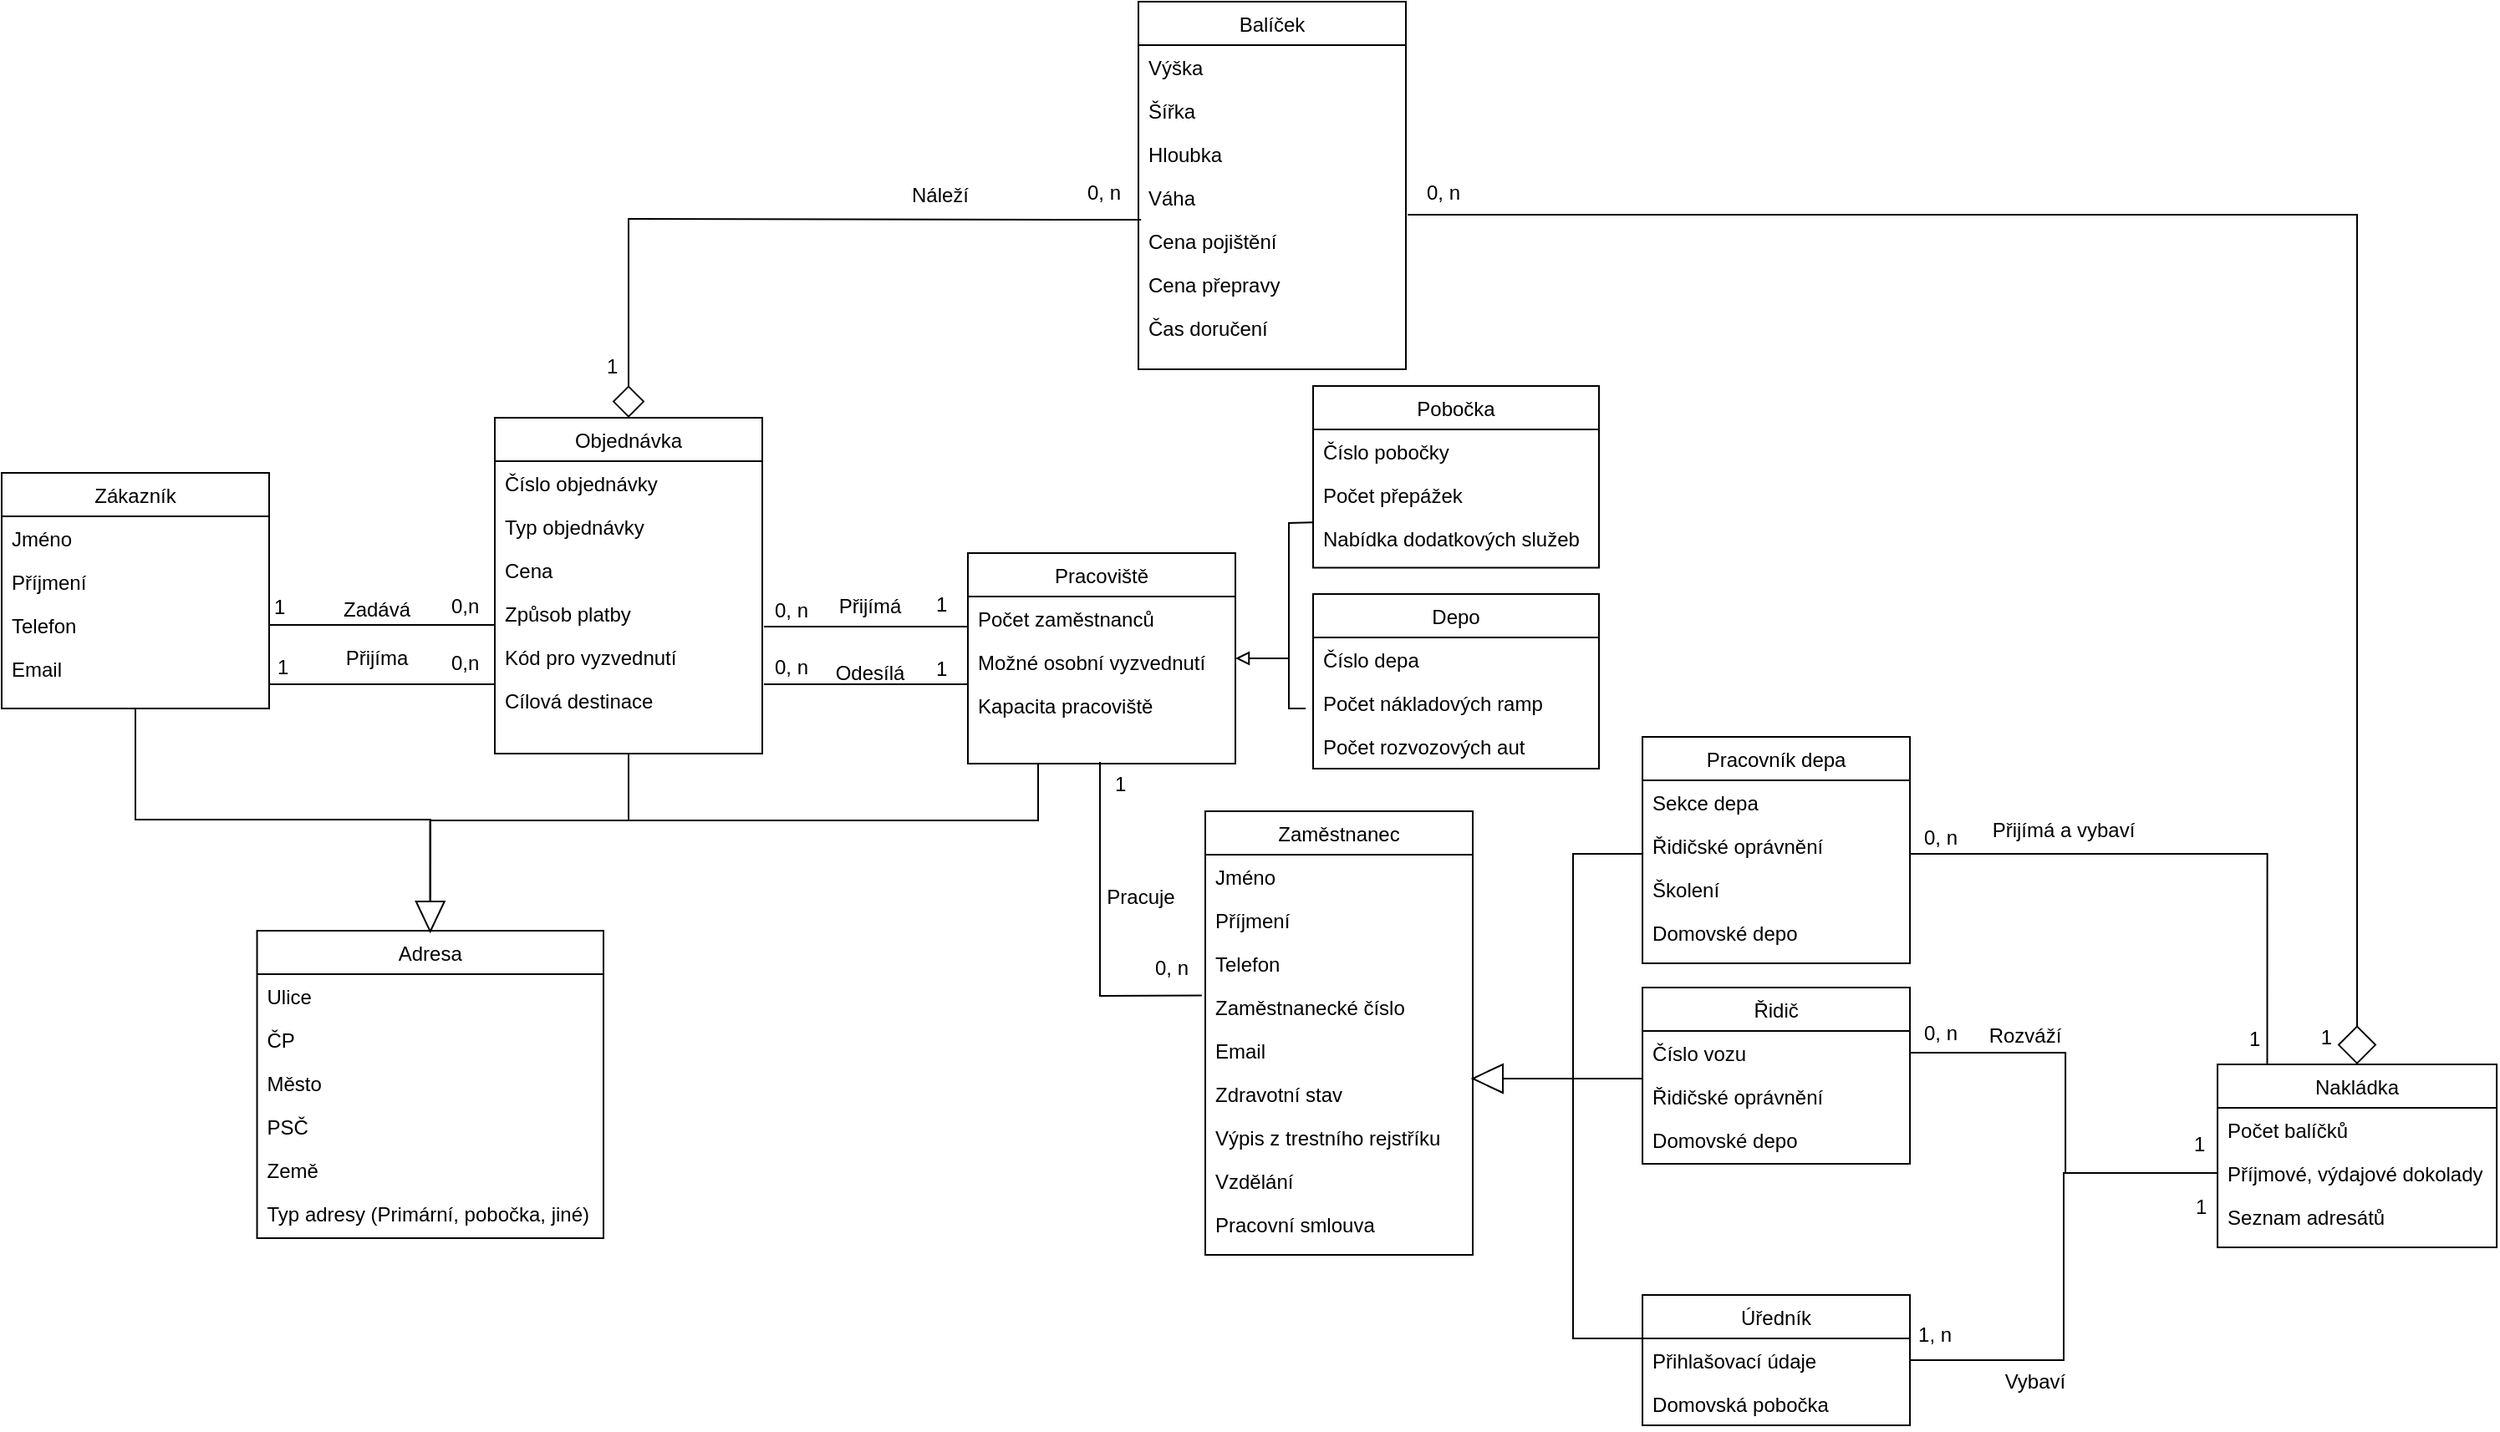 <mxfile version="20.6.0" type="github">
  <diagram id="L5aYX6kbzt17_Y6ruYPm" name="Stránka-1">
    <mxGraphModel dx="2554" dy="963" grid="1" gridSize="10" guides="1" tooltips="1" connect="1" arrows="1" fold="1" page="1" pageScale="1" pageWidth="827" pageHeight="1169" math="0" shadow="0">
      <root>
        <mxCell id="0" />
        <mxCell id="1" parent="0" />
        <mxCell id="BDrxVBF3FfCTh_j3WBqN-53" style="edgeStyle=orthogonalEdgeStyle;rounded=0;orthogonalLoop=1;jettySize=auto;html=1;startArrow=none;startFill=0;endArrow=none;endFill=0;sourcePerimeterSpacing=0;targetPerimeterSpacing=16;entryX=0.5;entryY=0;entryDx=0;entryDy=0;" edge="1" parent="1" source="regOmah-uOrhAEvhPZx0-2" target="regOmah-uOrhAEvhPZx0-7">
          <mxGeometry relative="1" as="geometry" />
        </mxCell>
        <mxCell id="regOmah-uOrhAEvhPZx0-2" value="Zákazník" style="swimlane;fontStyle=0;align=center;verticalAlign=top;childLayout=stackLayout;horizontal=1;startSize=26;horizontalStack=0;resizeParent=1;resizeLast=0;collapsible=1;marginBottom=0;rounded=0;shadow=0;strokeWidth=1;" parent="1" vertex="1">
          <mxGeometry x="-310" y="442" width="160" height="141" as="geometry">
            <mxRectangle x="230" y="140" width="160" height="26" as="alternateBounds" />
          </mxGeometry>
        </mxCell>
        <mxCell id="regOmah-uOrhAEvhPZx0-3" value="Jméno" style="text;align=left;verticalAlign=top;spacingLeft=4;spacingRight=4;overflow=hidden;rotatable=0;points=[[0,0.5],[1,0.5]];portConstraint=eastwest;" parent="regOmah-uOrhAEvhPZx0-2" vertex="1">
          <mxGeometry y="26" width="160" height="26" as="geometry" />
        </mxCell>
        <mxCell id="regOmah-uOrhAEvhPZx0-4" value="Příjmení" style="text;align=left;verticalAlign=top;spacingLeft=4;spacingRight=4;overflow=hidden;rotatable=0;points=[[0,0.5],[1,0.5]];portConstraint=eastwest;rounded=0;shadow=0;html=0;" parent="regOmah-uOrhAEvhPZx0-2" vertex="1">
          <mxGeometry y="52" width="160" height="26" as="geometry" />
        </mxCell>
        <mxCell id="regOmah-uOrhAEvhPZx0-5" value="Telefon" style="text;align=left;verticalAlign=top;spacingLeft=4;spacingRight=4;overflow=hidden;rotatable=0;points=[[0,0.5],[1,0.5]];portConstraint=eastwest;rounded=0;shadow=0;html=0;" parent="regOmah-uOrhAEvhPZx0-2" vertex="1">
          <mxGeometry y="78" width="160" height="26" as="geometry" />
        </mxCell>
        <mxCell id="regOmah-uOrhAEvhPZx0-6" value="Email" style="text;align=left;verticalAlign=top;spacingLeft=4;spacingRight=4;overflow=hidden;rotatable=0;points=[[0,0.5],[1,0.5]];portConstraint=eastwest;rounded=0;shadow=0;html=0;" parent="regOmah-uOrhAEvhPZx0-2" vertex="1">
          <mxGeometry y="104" width="160" height="26" as="geometry" />
        </mxCell>
        <mxCell id="regOmah-uOrhAEvhPZx0-7" value="Adresa" style="swimlane;fontStyle=0;align=center;verticalAlign=top;childLayout=stackLayout;horizontal=1;startSize=26;horizontalStack=0;resizeParent=1;resizeLast=0;collapsible=1;marginBottom=0;rounded=0;shadow=0;strokeWidth=1;" parent="1" vertex="1">
          <mxGeometry x="-157.23" y="716" width="207.23" height="184" as="geometry">
            <mxRectangle x="550" y="140" width="160" height="26" as="alternateBounds" />
          </mxGeometry>
        </mxCell>
        <mxCell id="regOmah-uOrhAEvhPZx0-8" value="Ulice" style="text;align=left;verticalAlign=top;spacingLeft=4;spacingRight=4;overflow=hidden;rotatable=0;points=[[0,0.5],[1,0.5]];portConstraint=eastwest;rounded=0;shadow=0;html=0;" parent="regOmah-uOrhAEvhPZx0-7" vertex="1">
          <mxGeometry y="26" width="207.23" height="26" as="geometry" />
        </mxCell>
        <mxCell id="regOmah-uOrhAEvhPZx0-9" value="ČP" style="text;align=left;verticalAlign=top;spacingLeft=4;spacingRight=4;overflow=hidden;rotatable=0;points=[[0,0.5],[1,0.5]];portConstraint=eastwest;rounded=0;shadow=0;html=0;" parent="regOmah-uOrhAEvhPZx0-7" vertex="1">
          <mxGeometry y="52" width="207.23" height="26" as="geometry" />
        </mxCell>
        <mxCell id="regOmah-uOrhAEvhPZx0-10" value="Město" style="text;align=left;verticalAlign=top;spacingLeft=4;spacingRight=4;overflow=hidden;rotatable=0;points=[[0,0.5],[1,0.5]];portConstraint=eastwest;rounded=0;shadow=0;html=0;" parent="regOmah-uOrhAEvhPZx0-7" vertex="1">
          <mxGeometry y="78" width="207.23" height="26" as="geometry" />
        </mxCell>
        <mxCell id="regOmah-uOrhAEvhPZx0-11" value="PSČ" style="text;align=left;verticalAlign=top;spacingLeft=4;spacingRight=4;overflow=hidden;rotatable=0;points=[[0,0.5],[1,0.5]];portConstraint=eastwest;rounded=0;shadow=0;html=0;" parent="regOmah-uOrhAEvhPZx0-7" vertex="1">
          <mxGeometry y="104" width="207.23" height="26" as="geometry" />
        </mxCell>
        <mxCell id="regOmah-uOrhAEvhPZx0-12" value="Země" style="text;align=left;verticalAlign=top;spacingLeft=4;spacingRight=4;overflow=hidden;rotatable=0;points=[[0,0.5],[1,0.5]];portConstraint=eastwest;rounded=0;shadow=0;html=0;" parent="regOmah-uOrhAEvhPZx0-7" vertex="1">
          <mxGeometry y="130" width="207.23" height="26" as="geometry" />
        </mxCell>
        <mxCell id="regOmah-uOrhAEvhPZx0-123" value="Typ adresy (Primární, pobočka, jiné)&#xa;" style="text;align=left;verticalAlign=top;spacingLeft=4;spacingRight=4;overflow=hidden;rotatable=0;points=[[0,0.5],[1,0.5]];portConstraint=eastwest;rounded=0;shadow=0;html=0;" parent="regOmah-uOrhAEvhPZx0-7" vertex="1">
          <mxGeometry y="156" width="207.23" height="26" as="geometry" />
        </mxCell>
        <mxCell id="regOmah-uOrhAEvhPZx0-153" style="edgeStyle=orthogonalEdgeStyle;rounded=0;jumpSize=6;orthogonalLoop=1;jettySize=auto;html=1;strokeWidth=1;startArrow=none;startFill=0;endArrow=diamond;endFill=0;startSize=17;endSize=21;exitX=1.007;exitY=-0.098;exitDx=0;exitDy=0;exitPerimeter=0;" parent="1" source="regOmah-uOrhAEvhPZx0-25" target="regOmah-uOrhAEvhPZx0-94" edge="1">
          <mxGeometry relative="1" as="geometry">
            <mxPoint x="990" y="330.0" as="targetPoint" />
            <mxPoint x="540" y="290" as="sourcePoint" />
          </mxGeometry>
        </mxCell>
        <mxCell id="regOmah-uOrhAEvhPZx0-16" value="Balíček" style="swimlane;fontStyle=0;align=center;verticalAlign=top;childLayout=stackLayout;horizontal=1;startSize=26;horizontalStack=0;resizeParent=1;resizeLast=0;collapsible=1;marginBottom=0;rounded=0;shadow=0;strokeWidth=1;" parent="1" vertex="1">
          <mxGeometry x="370" y="160" width="160" height="220" as="geometry">
            <mxRectangle x="550" y="140" width="160" height="26" as="alternateBounds" />
          </mxGeometry>
        </mxCell>
        <mxCell id="regOmah-uOrhAEvhPZx0-17" value="Výška" style="text;align=left;verticalAlign=top;spacingLeft=4;spacingRight=4;overflow=hidden;rotatable=0;points=[[0,0.5],[1,0.5]];portConstraint=eastwest;" parent="regOmah-uOrhAEvhPZx0-16" vertex="1">
          <mxGeometry y="26" width="160" height="26" as="geometry" />
        </mxCell>
        <mxCell id="regOmah-uOrhAEvhPZx0-18" value="Šířka" style="text;align=left;verticalAlign=top;spacingLeft=4;spacingRight=4;overflow=hidden;rotatable=0;points=[[0,0.5],[1,0.5]];portConstraint=eastwest;" parent="regOmah-uOrhAEvhPZx0-16" vertex="1">
          <mxGeometry y="52" width="160" height="26" as="geometry" />
        </mxCell>
        <mxCell id="regOmah-uOrhAEvhPZx0-19" value="Hloubka" style="text;align=left;verticalAlign=top;spacingLeft=4;spacingRight=4;overflow=hidden;rotatable=0;points=[[0,0.5],[1,0.5]];portConstraint=eastwest;" parent="regOmah-uOrhAEvhPZx0-16" vertex="1">
          <mxGeometry y="78" width="160" height="26" as="geometry" />
        </mxCell>
        <mxCell id="regOmah-uOrhAEvhPZx0-20" value="Váha" style="text;align=left;verticalAlign=top;spacingLeft=4;spacingRight=4;overflow=hidden;rotatable=0;points=[[0,0.5],[1,0.5]];portConstraint=eastwest;rounded=0;shadow=0;html=0;" parent="regOmah-uOrhAEvhPZx0-16" vertex="1">
          <mxGeometry y="104" width="160" height="26" as="geometry" />
        </mxCell>
        <mxCell id="regOmah-uOrhAEvhPZx0-25" value="Cena pojištění" style="text;align=left;verticalAlign=top;spacingLeft=4;spacingRight=4;overflow=hidden;rotatable=0;points=[[0,0.5],[1,0.5]];portConstraint=eastwest;" parent="regOmah-uOrhAEvhPZx0-16" vertex="1">
          <mxGeometry y="130" width="160" height="26" as="geometry" />
        </mxCell>
        <mxCell id="regOmah-uOrhAEvhPZx0-26" value="Cena přepravy" style="text;align=left;verticalAlign=top;spacingLeft=4;spacingRight=4;overflow=hidden;rotatable=0;points=[[0,0.5],[1,0.5]];portConstraint=eastwest;rounded=0;shadow=0;html=0;" parent="regOmah-uOrhAEvhPZx0-16" vertex="1">
          <mxGeometry y="156" width="160" height="26" as="geometry" />
        </mxCell>
        <mxCell id="regOmah-uOrhAEvhPZx0-27" value="Čas doručení" style="text;align=left;verticalAlign=top;spacingLeft=4;spacingRight=4;overflow=hidden;rotatable=0;points=[[0,0.5],[1,0.5]];portConstraint=eastwest;" parent="regOmah-uOrhAEvhPZx0-16" vertex="1">
          <mxGeometry y="182" width="160" height="26" as="geometry" />
        </mxCell>
        <mxCell id="BDrxVBF3FfCTh_j3WBqN-43" style="edgeStyle=orthogonalEdgeStyle;rounded=0;orthogonalLoop=1;jettySize=auto;html=1;endArrow=none;endFill=0;startArrow=block;startFill=0;targetPerimeterSpacing=16;sourcePerimeterSpacing=0;" edge="1" parent="1" source="regOmah-uOrhAEvhPZx0-29">
          <mxGeometry relative="1" as="geometry">
            <mxPoint x="460" y="553" as="targetPoint" />
          </mxGeometry>
        </mxCell>
        <mxCell id="BDrxVBF3FfCTh_j3WBqN-56" style="edgeStyle=orthogonalEdgeStyle;rounded=0;orthogonalLoop=1;jettySize=auto;html=1;entryX=0.5;entryY=0;entryDx=0;entryDy=0;startArrow=none;startFill=0;endArrow=none;endFill=0;sourcePerimeterSpacing=0;targetPerimeterSpacing=16;" edge="1" parent="1" source="regOmah-uOrhAEvhPZx0-29" target="regOmah-uOrhAEvhPZx0-7">
          <mxGeometry relative="1" as="geometry">
            <Array as="points">
              <mxPoint x="310" y="650" />
              <mxPoint x="-54" y="650" />
            </Array>
          </mxGeometry>
        </mxCell>
        <mxCell id="regOmah-uOrhAEvhPZx0-29" value="Pracoviště" style="swimlane;fontStyle=0;align=center;verticalAlign=top;childLayout=stackLayout;horizontal=1;startSize=26;horizontalStack=0;resizeParent=1;resizeLast=0;collapsible=1;marginBottom=0;rounded=0;shadow=0;strokeWidth=1;" parent="1" vertex="1">
          <mxGeometry x="268" y="490" width="160" height="126" as="geometry">
            <mxRectangle x="268" y="426" width="160" height="26" as="alternateBounds" />
          </mxGeometry>
        </mxCell>
        <mxCell id="regOmah-uOrhAEvhPZx0-33" value="Počet zaměstnanců" style="text;align=left;verticalAlign=top;spacingLeft=4;spacingRight=4;overflow=hidden;rotatable=0;points=[[0,0.5],[1,0.5]];portConstraint=eastwest;rounded=0;shadow=0;html=0;" parent="regOmah-uOrhAEvhPZx0-29" vertex="1">
          <mxGeometry y="26" width="160" height="26" as="geometry" />
        </mxCell>
        <mxCell id="BDrxVBF3FfCTh_j3WBqN-11" value="Možné osobní vyzvednutí" style="text;align=left;verticalAlign=top;spacingLeft=4;spacingRight=4;overflow=hidden;rotatable=0;points=[[0,0.5],[1,0.5]];portConstraint=eastwest;rounded=0;shadow=0;html=0;" vertex="1" parent="regOmah-uOrhAEvhPZx0-29">
          <mxGeometry y="52" width="160" height="26" as="geometry" />
        </mxCell>
        <mxCell id="BDrxVBF3FfCTh_j3WBqN-32" value="Kapacita pracoviště" style="text;align=left;verticalAlign=top;spacingLeft=4;spacingRight=4;overflow=hidden;rotatable=0;points=[[0,0.5],[1,0.5]];portConstraint=eastwest;rounded=0;shadow=0;html=0;" vertex="1" parent="regOmah-uOrhAEvhPZx0-29">
          <mxGeometry y="78" width="160" height="26" as="geometry" />
        </mxCell>
        <mxCell id="regOmah-uOrhAEvhPZx0-35" value="Zaměstnanec" style="swimlane;fontStyle=0;align=center;verticalAlign=top;childLayout=stackLayout;horizontal=1;startSize=26;horizontalStack=0;resizeParent=1;resizeLast=0;collapsible=1;marginBottom=0;rounded=0;shadow=0;strokeWidth=1;" parent="1" vertex="1">
          <mxGeometry x="410" y="644.5" width="160" height="265.5" as="geometry">
            <mxRectangle x="550" y="140" width="160" height="26" as="alternateBounds" />
          </mxGeometry>
        </mxCell>
        <mxCell id="regOmah-uOrhAEvhPZx0-36" value="Jméno" style="text;align=left;verticalAlign=top;spacingLeft=4;spacingRight=4;overflow=hidden;rotatable=0;points=[[0,0.5],[1,0.5]];portConstraint=eastwest;" parent="regOmah-uOrhAEvhPZx0-35" vertex="1">
          <mxGeometry y="26" width="160" height="26" as="geometry" />
        </mxCell>
        <mxCell id="regOmah-uOrhAEvhPZx0-37" value="Příjmení" style="text;align=left;verticalAlign=top;spacingLeft=4;spacingRight=4;overflow=hidden;rotatable=0;points=[[0,0.5],[1,0.5]];portConstraint=eastwest;" parent="regOmah-uOrhAEvhPZx0-35" vertex="1">
          <mxGeometry y="52" width="160" height="26" as="geometry" />
        </mxCell>
        <mxCell id="regOmah-uOrhAEvhPZx0-38" value="Telefon" style="text;align=left;verticalAlign=top;spacingLeft=4;spacingRight=4;overflow=hidden;rotatable=0;points=[[0,0.5],[1,0.5]];portConstraint=eastwest;rounded=0;shadow=0;html=0;" parent="regOmah-uOrhAEvhPZx0-35" vertex="1">
          <mxGeometry y="78" width="160" height="26" as="geometry" />
        </mxCell>
        <mxCell id="regOmah-uOrhAEvhPZx0-39" value="Zaměstnanecké číslo" style="text;align=left;verticalAlign=top;spacingLeft=4;spacingRight=4;overflow=hidden;rotatable=0;points=[[0,0.5],[1,0.5]];portConstraint=eastwest;rounded=0;shadow=0;html=0;" parent="regOmah-uOrhAEvhPZx0-35" vertex="1">
          <mxGeometry y="104" width="160" height="26" as="geometry" />
        </mxCell>
        <mxCell id="regOmah-uOrhAEvhPZx0-40" value="Email" style="text;align=left;verticalAlign=top;spacingLeft=4;spacingRight=4;overflow=hidden;rotatable=0;points=[[0,0.5],[1,0.5]];portConstraint=eastwest;rounded=0;shadow=0;html=0;" parent="regOmah-uOrhAEvhPZx0-35" vertex="1">
          <mxGeometry y="130" width="160" height="26" as="geometry" />
        </mxCell>
        <mxCell id="regOmah-uOrhAEvhPZx0-41" value="Zdravotní stav" style="text;align=left;verticalAlign=top;spacingLeft=4;spacingRight=4;overflow=hidden;rotatable=0;points=[[0,0.5],[1,0.5]];portConstraint=eastwest;rounded=0;shadow=0;html=0;" parent="regOmah-uOrhAEvhPZx0-35" vertex="1">
          <mxGeometry y="156" width="160" height="26" as="geometry" />
        </mxCell>
        <mxCell id="regOmah-uOrhAEvhPZx0-42" value="Výpis z trestního rejstříku" style="text;align=left;verticalAlign=top;spacingLeft=4;spacingRight=4;overflow=hidden;rotatable=0;points=[[0,0.5],[1,0.5]];portConstraint=eastwest;rounded=0;shadow=0;html=0;" parent="regOmah-uOrhAEvhPZx0-35" vertex="1">
          <mxGeometry y="182" width="160" height="26" as="geometry" />
        </mxCell>
        <mxCell id="regOmah-uOrhAEvhPZx0-43" value="Vzdělání" style="text;align=left;verticalAlign=top;spacingLeft=4;spacingRight=4;overflow=hidden;rotatable=0;points=[[0,0.5],[1,0.5]];portConstraint=eastwest;rounded=0;shadow=0;html=0;" parent="regOmah-uOrhAEvhPZx0-35" vertex="1">
          <mxGeometry y="208" width="160" height="26" as="geometry" />
        </mxCell>
        <mxCell id="regOmah-uOrhAEvhPZx0-44" value="Pracovní smlouva" style="text;align=left;verticalAlign=top;spacingLeft=4;spacingRight=4;overflow=hidden;rotatable=0;points=[[0,0.5],[1,0.5]];portConstraint=eastwest;rounded=0;shadow=0;html=0;" parent="regOmah-uOrhAEvhPZx0-35" vertex="1">
          <mxGeometry y="234" width="160" height="26" as="geometry" />
        </mxCell>
        <mxCell id="regOmah-uOrhAEvhPZx0-51" value="0, n" style="resizable=0;align=right;verticalAlign=bottom;labelBackgroundColor=none;fontSize=12;" parent="1" connectable="0" vertex="1">
          <mxGeometry x="357" y="260" as="geometry">
            <mxPoint x="4" y="23" as="offset" />
          </mxGeometry>
        </mxCell>
        <mxCell id="regOmah-uOrhAEvhPZx0-52" style="edgeStyle=orthogonalEdgeStyle;rounded=0;orthogonalLoop=1;jettySize=auto;html=1;endArrow=none;endFill=0;" parent="1" source="regOmah-uOrhAEvhPZx0-5" edge="1">
          <mxGeometry relative="1" as="geometry">
            <mxPoint x="-15" y="533" as="targetPoint" />
          </mxGeometry>
        </mxCell>
        <mxCell id="regOmah-uOrhAEvhPZx0-53" value="" style="endArrow=none;html=1;rounded=0;entryX=0.006;entryY=-0.085;entryDx=0;entryDy=0;entryPerimeter=0;endFill=0;" parent="1" edge="1">
          <mxGeometry width="50" height="50" relative="1" as="geometry">
            <mxPoint x="347" y="615" as="sourcePoint" />
            <mxPoint x="407.96" y="754.79" as="targetPoint" />
            <Array as="points">
              <mxPoint x="347" y="755" />
            </Array>
          </mxGeometry>
        </mxCell>
        <mxCell id="regOmah-uOrhAEvhPZx0-54" value="Řidič" style="swimlane;fontStyle=0;align=center;verticalAlign=top;childLayout=stackLayout;horizontal=1;startSize=26;horizontalStack=0;resizeParent=1;resizeLast=0;collapsible=1;marginBottom=0;rounded=0;shadow=0;strokeWidth=1;" parent="1" vertex="1">
          <mxGeometry x="671.53" y="750" width="160" height="105.5" as="geometry">
            <mxRectangle x="340" y="380" width="170" height="26" as="alternateBounds" />
          </mxGeometry>
        </mxCell>
        <mxCell id="regOmah-uOrhAEvhPZx0-55" value="Číslo vozu" style="text;align=left;verticalAlign=top;spacingLeft=4;spacingRight=4;overflow=hidden;rotatable=0;points=[[0,0.5],[1,0.5]];portConstraint=eastwest;" parent="regOmah-uOrhAEvhPZx0-54" vertex="1">
          <mxGeometry y="26" width="160" height="26" as="geometry" />
        </mxCell>
        <mxCell id="regOmah-uOrhAEvhPZx0-56" value="Řidičské oprávnění" style="text;align=left;verticalAlign=top;spacingLeft=4;spacingRight=4;overflow=hidden;rotatable=0;points=[[0,0.5],[1,0.5]];portConstraint=eastwest;" parent="regOmah-uOrhAEvhPZx0-54" vertex="1">
          <mxGeometry y="52" width="160" height="26" as="geometry" />
        </mxCell>
        <mxCell id="regOmah-uOrhAEvhPZx0-155" value="Domovské depo" style="text;align=left;verticalAlign=top;spacingLeft=4;spacingRight=4;overflow=hidden;rotatable=0;points=[[0,0.5],[1,0.5]];portConstraint=eastwest;" parent="regOmah-uOrhAEvhPZx0-54" vertex="1">
          <mxGeometry y="78" width="160" height="26" as="geometry" />
        </mxCell>
        <mxCell id="regOmah-uOrhAEvhPZx0-57" value="Úředník" style="swimlane;fontStyle=0;align=center;verticalAlign=top;childLayout=stackLayout;horizontal=1;startSize=26;horizontalStack=0;resizeParent=1;resizeLast=0;collapsible=1;marginBottom=0;rounded=0;shadow=0;strokeWidth=1;" parent="1" vertex="1">
          <mxGeometry x="671.53" y="934" width="160" height="78" as="geometry">
            <mxRectangle x="340" y="380" width="170" height="26" as="alternateBounds" />
          </mxGeometry>
        </mxCell>
        <mxCell id="regOmah-uOrhAEvhPZx0-58" value="Přihlašovací údaje" style="text;align=left;verticalAlign=top;spacingLeft=4;spacingRight=4;overflow=hidden;rotatable=0;points=[[0,0.5],[1,0.5]];portConstraint=eastwest;" parent="regOmah-uOrhAEvhPZx0-57" vertex="1">
          <mxGeometry y="26" width="160" height="26" as="geometry" />
        </mxCell>
        <mxCell id="BDrxVBF3FfCTh_j3WBqN-48" value="Domovská pobočka" style="text;align=left;verticalAlign=top;spacingLeft=4;spacingRight=4;overflow=hidden;rotatable=0;points=[[0,0.5],[1,0.5]];portConstraint=eastwest;" vertex="1" parent="regOmah-uOrhAEvhPZx0-57">
          <mxGeometry y="52" width="160" height="26" as="geometry" />
        </mxCell>
        <mxCell id="regOmah-uOrhAEvhPZx0-61" value="" style="endArrow=none;html=1;rounded=0;strokeWidth=1;exitX=0;exitY=0;exitDx=0;exitDy=0;exitPerimeter=0;" parent="1" edge="1">
          <mxGeometry width="50" height="50" relative="1" as="geometry">
            <mxPoint x="671.53" y="960" as="sourcePoint" />
            <mxPoint x="630" y="800" as="targetPoint" />
            <Array as="points">
              <mxPoint x="630" y="960" />
              <mxPoint x="630" y="920" />
            </Array>
          </mxGeometry>
        </mxCell>
        <mxCell id="regOmah-uOrhAEvhPZx0-62" value="1" style="resizable=0;align=left;verticalAlign=bottom;labelBackgroundColor=none;fontSize=12;" parent="1" connectable="0" vertex="1">
          <mxGeometry x="357" y="622.0" as="geometry">
            <mxPoint x="-3" y="15" as="offset" />
          </mxGeometry>
        </mxCell>
        <mxCell id="regOmah-uOrhAEvhPZx0-63" value="0, n" style="resizable=0;align=left;verticalAlign=bottom;labelBackgroundColor=none;fontSize=12;" parent="1" connectable="0" vertex="1">
          <mxGeometry x="390" y="759.0" as="geometry">
            <mxPoint x="-12" y="-12" as="offset" />
          </mxGeometry>
        </mxCell>
        <mxCell id="regOmah-uOrhAEvhPZx0-64" value="1" style="resizable=0;align=left;verticalAlign=bottom;labelBackgroundColor=none;fontSize=12;" parent="1" connectable="0" vertex="1">
          <mxGeometry x="-143" y="522.0" as="geometry">
            <mxPoint x="-6" y="9" as="offset" />
          </mxGeometry>
        </mxCell>
        <mxCell id="regOmah-uOrhAEvhPZx0-65" value="Zadává" style="text;html=1;resizable=0;points=[];;align=center;verticalAlign=middle;labelBackgroundColor=none;rounded=0;shadow=0;strokeWidth=1;fontSize=12;" parent="1" vertex="1" connectable="0">
          <mxGeometry x="-95" y="524" as="geometry">
            <mxPoint x="9" as="offset" />
          </mxGeometry>
        </mxCell>
        <mxCell id="regOmah-uOrhAEvhPZx0-66" value="Vybaví" style="text;html=1;resizable=0;points=[];;align=center;verticalAlign=middle;labelBackgroundColor=none;rounded=0;shadow=0;strokeWidth=1;fontSize=12;rotation=0;" parent="1" vertex="1" connectable="0">
          <mxGeometry x="882.53" y="999.5" as="geometry">
            <mxPoint x="23" y="-14" as="offset" />
          </mxGeometry>
        </mxCell>
        <mxCell id="regOmah-uOrhAEvhPZx0-67" value="Pracuje" style="text;html=1;resizable=0;points=[];;align=center;verticalAlign=middle;labelBackgroundColor=none;rounded=0;shadow=0;strokeWidth=1;fontSize=12;" parent="1" vertex="1" connectable="0">
          <mxGeometry x="348" y="710" as="geometry">
            <mxPoint x="23" y="-14" as="offset" />
          </mxGeometry>
        </mxCell>
        <mxCell id="regOmah-uOrhAEvhPZx0-68" value="Rozváží" style="text;html=1;resizable=0;points=[];;align=center;verticalAlign=middle;labelBackgroundColor=none;rounded=0;shadow=0;strokeWidth=1;fontSize=12;" parent="1" vertex="1" connectable="0">
          <mxGeometry x="876.53" y="793" as="geometry">
            <mxPoint x="23" y="-14" as="offset" />
          </mxGeometry>
        </mxCell>
        <mxCell id="regOmah-uOrhAEvhPZx0-69" style="edgeStyle=orthogonalEdgeStyle;rounded=0;orthogonalLoop=1;jettySize=auto;html=1;entryX=0;entryY=0.5;entryDx=0;entryDy=0;endArrow=none;endFill=0;" parent="1" source="regOmah-uOrhAEvhPZx0-55" edge="1">
          <mxGeometry relative="1" as="geometry">
            <mxPoint x="1015.53" y="861" as="targetPoint" />
            <Array as="points">
              <mxPoint x="924.53" y="789.5" />
              <mxPoint x="924.53" y="861.5" />
            </Array>
          </mxGeometry>
        </mxCell>
        <mxCell id="regOmah-uOrhAEvhPZx0-70" style="edgeStyle=orthogonalEdgeStyle;rounded=0;orthogonalLoop=1;jettySize=auto;html=1;entryX=0;entryY=0.5;entryDx=0;entryDy=0;endArrow=none;endFill=0;" parent="1" source="regOmah-uOrhAEvhPZx0-58" target="regOmah-uOrhAEvhPZx0-97" edge="1">
          <mxGeometry relative="1" as="geometry">
            <mxPoint x="914.53" y="1021.5" as="targetPoint" />
          </mxGeometry>
        </mxCell>
        <mxCell id="regOmah-uOrhAEvhPZx0-73" value="1, n" style="resizable=0;align=left;verticalAlign=bottom;labelBackgroundColor=none;fontSize=12;" parent="1" connectable="0" vertex="1">
          <mxGeometry x="840.53" y="970.5" as="geometry">
            <mxPoint x="-6" y="-4" as="offset" />
          </mxGeometry>
        </mxCell>
        <mxCell id="regOmah-uOrhAEvhPZx0-75" value="0, n" style="resizable=0;align=right;verticalAlign=bottom;labelBackgroundColor=none;fontSize=12;" parent="1" connectable="0" vertex="1">
          <mxGeometry x="170" y="510" as="geometry">
            <mxPoint x="4" y="23" as="offset" />
          </mxGeometry>
        </mxCell>
        <mxCell id="regOmah-uOrhAEvhPZx0-77" value="0, n" style="resizable=0;align=left;verticalAlign=bottom;labelBackgroundColor=none;fontSize=12;" parent="1" connectable="0" vertex="1">
          <mxGeometry x="810" y="670.0" as="geometry">
            <mxPoint x="28" y="116" as="offset" />
          </mxGeometry>
        </mxCell>
        <mxCell id="regOmah-uOrhAEvhPZx0-94" value="Nakládka" style="swimlane;fontStyle=0;align=center;verticalAlign=top;childLayout=stackLayout;horizontal=1;startSize=26;horizontalStack=0;resizeParent=1;resizeLast=0;collapsible=1;marginBottom=0;rounded=0;shadow=0;strokeWidth=1;" parent="1" vertex="1">
          <mxGeometry x="1015.53" y="796" width="167" height="109.5" as="geometry">
            <mxRectangle x="550" y="140" width="160" height="26" as="alternateBounds" />
          </mxGeometry>
        </mxCell>
        <mxCell id="regOmah-uOrhAEvhPZx0-95" value="Počet balíčků" style="text;align=left;verticalAlign=top;spacingLeft=4;spacingRight=4;overflow=hidden;rotatable=0;points=[[0,0.5],[1,0.5]];portConstraint=eastwest;" parent="regOmah-uOrhAEvhPZx0-94" vertex="1">
          <mxGeometry y="26" width="167" height="26" as="geometry" />
        </mxCell>
        <mxCell id="regOmah-uOrhAEvhPZx0-97" value="Příjmové, výdajové dokolady" style="text;align=left;verticalAlign=top;spacingLeft=4;spacingRight=4;overflow=hidden;rotatable=0;points=[[0,0.5],[1,0.5]];portConstraint=eastwest;" parent="regOmah-uOrhAEvhPZx0-94" vertex="1">
          <mxGeometry y="52" width="167" height="26" as="geometry" />
        </mxCell>
        <mxCell id="regOmah-uOrhAEvhPZx0-98" value="Seznam adresátů" style="text;align=left;verticalAlign=top;spacingLeft=4;spacingRight=4;overflow=hidden;rotatable=0;points=[[0,0.5],[1,0.5]];portConstraint=eastwest;" parent="regOmah-uOrhAEvhPZx0-94" vertex="1">
          <mxGeometry y="78" width="167" height="26" as="geometry" />
        </mxCell>
        <mxCell id="regOmah-uOrhAEvhPZx0-99" value="1" style="resizable=0;align=left;verticalAlign=bottom;labelBackgroundColor=none;fontSize=12;" parent="1" connectable="0" vertex="1">
          <mxGeometry x="1002.53" y="837.5" as="geometry">
            <mxPoint x="-3" y="15" as="offset" />
          </mxGeometry>
        </mxCell>
        <mxCell id="regOmah-uOrhAEvhPZx0-100" value="1" style="resizable=0;align=left;verticalAlign=bottom;labelBackgroundColor=none;fontSize=12;" parent="1" connectable="0" vertex="1">
          <mxGeometry x="1003.53" y="875.0" as="geometry">
            <mxPoint x="-3" y="15" as="offset" />
          </mxGeometry>
        </mxCell>
        <mxCell id="regOmah-uOrhAEvhPZx0-104" value="Přijímá" style="text;html=1;resizable=0;points=[];;align=center;verticalAlign=middle;labelBackgroundColor=none;rounded=0;shadow=0;strokeWidth=1;fontSize=12;" parent="1" vertex="1" connectable="0">
          <mxGeometry x="200" y="522" as="geometry">
            <mxPoint x="9" as="offset" />
          </mxGeometry>
        </mxCell>
        <mxCell id="BDrxVBF3FfCTh_j3WBqN-55" style="edgeStyle=orthogonalEdgeStyle;rounded=0;orthogonalLoop=1;jettySize=auto;html=1;entryX=0.5;entryY=0;entryDx=0;entryDy=0;startArrow=none;startFill=0;endArrow=none;endFill=0;sourcePerimeterSpacing=0;targetPerimeterSpacing=16;" edge="1" parent="1" source="regOmah-uOrhAEvhPZx0-105" target="regOmah-uOrhAEvhPZx0-7">
          <mxGeometry relative="1" as="geometry">
            <Array as="points">
              <mxPoint x="65" y="650" />
              <mxPoint x="-54" y="650" />
            </Array>
          </mxGeometry>
        </mxCell>
        <mxCell id="regOmah-uOrhAEvhPZx0-105" value="Objednávka" style="swimlane;fontStyle=0;align=center;verticalAlign=top;childLayout=stackLayout;horizontal=1;startSize=26;horizontalStack=0;resizeParent=1;resizeLast=0;collapsible=1;marginBottom=0;rounded=0;shadow=0;strokeWidth=1;" parent="1" vertex="1">
          <mxGeometry x="-15" y="409" width="160" height="201" as="geometry">
            <mxRectangle x="550" y="140" width="160" height="26" as="alternateBounds" />
          </mxGeometry>
        </mxCell>
        <mxCell id="regOmah-uOrhAEvhPZx0-106" value="Číslo objednávky" style="text;align=left;verticalAlign=top;spacingLeft=4;spacingRight=4;overflow=hidden;rotatable=0;points=[[0,0.5],[1,0.5]];portConstraint=eastwest;" parent="regOmah-uOrhAEvhPZx0-105" vertex="1">
          <mxGeometry y="26" width="160" height="26" as="geometry" />
        </mxCell>
        <mxCell id="regOmah-uOrhAEvhPZx0-107" value="Typ objednávky" style="text;align=left;verticalAlign=top;spacingLeft=4;spacingRight=4;overflow=hidden;rotatable=0;points=[[0,0.5],[1,0.5]];portConstraint=eastwest;rounded=0;shadow=0;html=0;" parent="regOmah-uOrhAEvhPZx0-105" vertex="1">
          <mxGeometry y="52" width="160" height="26" as="geometry" />
        </mxCell>
        <mxCell id="regOmah-uOrhAEvhPZx0-108" value="Cena" style="text;align=left;verticalAlign=top;spacingLeft=4;spacingRight=4;overflow=hidden;rotatable=0;points=[[0,0.5],[1,0.5]];portConstraint=eastwest;rounded=0;shadow=0;html=0;" parent="regOmah-uOrhAEvhPZx0-105" vertex="1">
          <mxGeometry y="78" width="160" height="26" as="geometry" />
        </mxCell>
        <mxCell id="regOmah-uOrhAEvhPZx0-109" value="Způsob platby" style="text;align=left;verticalAlign=top;spacingLeft=4;spacingRight=4;overflow=hidden;rotatable=0;points=[[0,0.5],[1,0.5]];portConstraint=eastwest;" parent="regOmah-uOrhAEvhPZx0-105" vertex="1">
          <mxGeometry y="104" width="160" height="26" as="geometry" />
        </mxCell>
        <mxCell id="regOmah-uOrhAEvhPZx0-28" value="Kód pro vyzvednutí" style="text;align=left;verticalAlign=top;spacingLeft=4;spacingRight=4;overflow=hidden;rotatable=0;points=[[0,0.5],[1,0.5]];portConstraint=eastwest;" parent="regOmah-uOrhAEvhPZx0-105" vertex="1">
          <mxGeometry y="130" width="160" height="26" as="geometry" />
        </mxCell>
        <mxCell id="BDrxVBF3FfCTh_j3WBqN-51" value="Cílová destinace" style="text;align=left;verticalAlign=top;spacingLeft=4;spacingRight=4;overflow=hidden;rotatable=0;points=[[0,0.5],[1,0.5]];portConstraint=eastwest;" vertex="1" parent="regOmah-uOrhAEvhPZx0-105">
          <mxGeometry y="156" width="160" height="26" as="geometry" />
        </mxCell>
        <mxCell id="regOmah-uOrhAEvhPZx0-110" style="edgeStyle=orthogonalEdgeStyle;rounded=0;orthogonalLoop=1;jettySize=auto;html=1;endArrow=none;endFill=0;" parent="1" edge="1">
          <mxGeometry relative="1" as="geometry">
            <mxPoint x="268" y="534" as="targetPoint" />
            <mxPoint x="146" y="534" as="sourcePoint" />
          </mxGeometry>
        </mxCell>
        <mxCell id="regOmah-uOrhAEvhPZx0-111" value="1" style="resizable=0;align=left;verticalAlign=bottom;labelBackgroundColor=none;fontSize=12;" parent="1" connectable="0" vertex="1">
          <mxGeometry x="250" y="514.5" as="geometry">
            <mxPoint x="-3" y="15" as="offset" />
          </mxGeometry>
        </mxCell>
        <mxCell id="regOmah-uOrhAEvhPZx0-112" value="0,n" style="resizable=0;align=left;verticalAlign=bottom;labelBackgroundColor=none;fontSize=12;" parent="1" connectable="0" vertex="1">
          <mxGeometry x="-40" y="515.5" as="geometry">
            <mxPoint x="-3" y="15" as="offset" />
          </mxGeometry>
        </mxCell>
        <mxCell id="regOmah-uOrhAEvhPZx0-114" value="" style="endArrow=none;html=1;rounded=0;exitX=0.5;exitY=0;exitDx=0;exitDy=0;endFill=0;endSize=6;startArrow=diamond;startFill=0;startSize=17;entryX=0.01;entryY=0.021;entryDx=0;entryDy=0;entryPerimeter=0;" parent="1" source="regOmah-uOrhAEvhPZx0-105" target="regOmah-uOrhAEvhPZx0-25" edge="1">
          <mxGeometry width="50" height="50" relative="1" as="geometry">
            <mxPoint x="503" y="490" as="sourcePoint" />
            <mxPoint x="570" y="350" as="targetPoint" />
            <Array as="points">
              <mxPoint x="65" y="290" />
            </Array>
          </mxGeometry>
        </mxCell>
        <mxCell id="regOmah-uOrhAEvhPZx0-115" value="Náleží" style="text;html=1;resizable=0;points=[];;align=center;verticalAlign=middle;labelBackgroundColor=none;rounded=0;shadow=0;strokeWidth=1;fontSize=12;" parent="1" vertex="1" connectable="0">
          <mxGeometry x="280.005" y="250.004" as="geometry">
            <mxPoint x="-29" y="26" as="offset" />
          </mxGeometry>
        </mxCell>
        <mxCell id="regOmah-uOrhAEvhPZx0-116" value="0, n" style="resizable=0;align=right;verticalAlign=bottom;labelBackgroundColor=none;fontSize=12;" parent="1" connectable="0" vertex="1">
          <mxGeometry x="560" y="260" as="geometry">
            <mxPoint x="4" y="23" as="offset" />
          </mxGeometry>
        </mxCell>
        <mxCell id="regOmah-uOrhAEvhPZx0-117" value="1" style="resizable=0;align=left;verticalAlign=bottom;labelBackgroundColor=none;fontSize=12;" parent="1" connectable="0" vertex="1">
          <mxGeometry x="65" y="360.0" as="geometry">
            <mxPoint x="-15" y="27" as="offset" />
          </mxGeometry>
        </mxCell>
        <mxCell id="regOmah-uOrhAEvhPZx0-128" style="edgeStyle=orthogonalEdgeStyle;rounded=0;orthogonalLoop=1;jettySize=auto;html=1;endArrow=none;endFill=0;" parent="1" edge="1">
          <mxGeometry relative="1" as="geometry">
            <mxPoint x="268" y="568.5" as="targetPoint" />
            <mxPoint x="146" y="568.5" as="sourcePoint" />
          </mxGeometry>
        </mxCell>
        <mxCell id="regOmah-uOrhAEvhPZx0-130" value="Odesílá" style="text;html=1;resizable=0;points=[];;align=center;verticalAlign=middle;labelBackgroundColor=none;rounded=0;shadow=0;strokeWidth=1;fontSize=12;" parent="1" vertex="1" connectable="0">
          <mxGeometry x="200" y="562" as="geometry">
            <mxPoint x="9" as="offset" />
          </mxGeometry>
        </mxCell>
        <mxCell id="regOmah-uOrhAEvhPZx0-131" value="1" style="resizable=0;align=left;verticalAlign=bottom;labelBackgroundColor=none;fontSize=12;" parent="1" connectable="0" vertex="1">
          <mxGeometry x="250" y="553.0" as="geometry">
            <mxPoint x="-3" y="15" as="offset" />
          </mxGeometry>
        </mxCell>
        <mxCell id="regOmah-uOrhAEvhPZx0-132" value="0, n" style="resizable=0;align=right;verticalAlign=bottom;labelBackgroundColor=none;fontSize=12;" parent="1" connectable="0" vertex="1">
          <mxGeometry x="170" y="544" as="geometry">
            <mxPoint x="4" y="23" as="offset" />
          </mxGeometry>
        </mxCell>
        <mxCell id="regOmah-uOrhAEvhPZx0-133" value="Přijíma" style="text;html=1;resizable=0;points=[];;align=center;verticalAlign=middle;labelBackgroundColor=none;rounded=0;shadow=0;strokeWidth=1;fontSize=12;" parent="1" vertex="1" connectable="0">
          <mxGeometry x="-95" y="553" as="geometry">
            <mxPoint x="9" as="offset" />
          </mxGeometry>
        </mxCell>
        <mxCell id="regOmah-uOrhAEvhPZx0-134" value="0,n" style="resizable=0;align=left;verticalAlign=bottom;labelBackgroundColor=none;fontSize=12;" parent="1" connectable="0" vertex="1">
          <mxGeometry x="-40" y="549.5" as="geometry">
            <mxPoint x="-3" y="15" as="offset" />
          </mxGeometry>
        </mxCell>
        <mxCell id="regOmah-uOrhAEvhPZx0-135" style="edgeStyle=orthogonalEdgeStyle;rounded=0;orthogonalLoop=1;jettySize=auto;html=1;endArrow=none;endFill=0;" parent="1" edge="1">
          <mxGeometry relative="1" as="geometry">
            <mxPoint x="-15.0" y="568.5" as="targetPoint" />
            <mxPoint x="-150.0" y="568.5" as="sourcePoint" />
          </mxGeometry>
        </mxCell>
        <mxCell id="regOmah-uOrhAEvhPZx0-136" value="1" style="resizable=0;align=left;verticalAlign=bottom;labelBackgroundColor=none;fontSize=12;" parent="1" connectable="0" vertex="1">
          <mxGeometry x="-133" y="532.0" as="geometry">
            <mxPoint x="-14" y="35" as="offset" />
          </mxGeometry>
        </mxCell>
        <mxCell id="regOmah-uOrhAEvhPZx0-154" value="1" style="resizable=0;align=right;verticalAlign=bottom;labelBackgroundColor=none;fontSize=12;" parent="1" connectable="0" vertex="1">
          <mxGeometry x="1081.53" y="765.5" as="geometry">
            <mxPoint x="4" y="23" as="offset" />
          </mxGeometry>
        </mxCell>
        <mxCell id="BDrxVBF3FfCTh_j3WBqN-2" value="Depo" style="swimlane;fontStyle=0;align=center;verticalAlign=top;childLayout=stackLayout;horizontal=1;startSize=26;horizontalStack=0;resizeParent=1;resizeLast=0;collapsible=1;marginBottom=0;rounded=0;shadow=0;strokeWidth=1;" vertex="1" parent="1">
          <mxGeometry x="474.5" y="514.5" width="171" height="104.5" as="geometry">
            <mxRectangle x="550" y="140" width="160" height="26" as="alternateBounds" />
          </mxGeometry>
        </mxCell>
        <mxCell id="BDrxVBF3FfCTh_j3WBqN-3" value="Číslo depa" style="text;align=left;verticalAlign=top;spacingLeft=4;spacingRight=4;overflow=hidden;rotatable=0;points=[[0,0.5],[1,0.5]];portConstraint=eastwest;" vertex="1" parent="BDrxVBF3FfCTh_j3WBqN-2">
          <mxGeometry y="26" width="171" height="26" as="geometry" />
        </mxCell>
        <mxCell id="BDrxVBF3FfCTh_j3WBqN-30" value="Počet nákladových ramp" style="text;align=left;verticalAlign=top;spacingLeft=4;spacingRight=4;overflow=hidden;rotatable=0;points=[[0,0.5],[1,0.5]];portConstraint=eastwest;" vertex="1" parent="BDrxVBF3FfCTh_j3WBqN-2">
          <mxGeometry y="52" width="171" height="26" as="geometry" />
        </mxCell>
        <mxCell id="BDrxVBF3FfCTh_j3WBqN-47" value="Počet rozvozových aut" style="text;align=left;verticalAlign=top;spacingLeft=4;spacingRight=4;overflow=hidden;rotatable=0;points=[[0,0.5],[1,0.5]];portConstraint=eastwest;" vertex="1" parent="BDrxVBF3FfCTh_j3WBqN-2">
          <mxGeometry y="78" width="171" height="26" as="geometry" />
        </mxCell>
        <mxCell id="regOmah-uOrhAEvhPZx0-60" value="" style="triangle;whiteSpace=wrap;html=1;fillColor=#FFFFFF;rotation=-180;" parent="1" vertex="1">
          <mxGeometry x="570" y="796" width="18" height="17" as="geometry" />
        </mxCell>
        <mxCell id="BDrxVBF3FfCTh_j3WBqN-12" value="" style="edgeStyle=orthogonalEdgeStyle;rounded=0;orthogonalLoop=1;jettySize=auto;html=1;endArrow=none;endFill=0;strokeWidth=1;entryX=0;entryY=0.5;entryDx=0;entryDy=0;" edge="1" parent="1" source="regOmah-uOrhAEvhPZx0-56" target="regOmah-uOrhAEvhPZx0-60">
          <mxGeometry relative="1" as="geometry">
            <mxPoint x="576.048" y="889.299" as="targetPoint" />
            <mxPoint x="671.53" y="815" as="sourcePoint" />
            <Array as="points">
              <mxPoint x="588" y="805" />
            </Array>
          </mxGeometry>
        </mxCell>
        <mxCell id="BDrxVBF3FfCTh_j3WBqN-13" value="Pracovník depa" style="swimlane;fontStyle=0;align=center;verticalAlign=top;childLayout=stackLayout;horizontal=1;startSize=26;horizontalStack=0;resizeParent=1;resizeLast=0;collapsible=1;marginBottom=0;rounded=0;shadow=0;strokeWidth=1;" vertex="1" parent="1">
          <mxGeometry x="671.53" y="600" width="160" height="135.5" as="geometry">
            <mxRectangle x="340" y="380" width="170" height="26" as="alternateBounds" />
          </mxGeometry>
        </mxCell>
        <mxCell id="BDrxVBF3FfCTh_j3WBqN-14" value="Sekce depa" style="text;align=left;verticalAlign=top;spacingLeft=4;spacingRight=4;overflow=hidden;rotatable=0;points=[[0,0.5],[1,0.5]];portConstraint=eastwest;" vertex="1" parent="BDrxVBF3FfCTh_j3WBqN-13">
          <mxGeometry y="26" width="160" height="26" as="geometry" />
        </mxCell>
        <mxCell id="BDrxVBF3FfCTh_j3WBqN-15" value="Řidičské oprávnění" style="text;align=left;verticalAlign=top;spacingLeft=4;spacingRight=4;overflow=hidden;rotatable=0;points=[[0,0.5],[1,0.5]];portConstraint=eastwest;" vertex="1" parent="BDrxVBF3FfCTh_j3WBqN-13">
          <mxGeometry y="52" width="160" height="26" as="geometry" />
        </mxCell>
        <mxCell id="BDrxVBF3FfCTh_j3WBqN-16" value="Školení" style="text;align=left;verticalAlign=top;spacingLeft=4;spacingRight=4;overflow=hidden;rotatable=0;points=[[0,0.5],[1,0.5]];portConstraint=eastwest;" vertex="1" parent="BDrxVBF3FfCTh_j3WBqN-13">
          <mxGeometry y="78" width="160" height="26" as="geometry" />
        </mxCell>
        <mxCell id="BDrxVBF3FfCTh_j3WBqN-50" value="Domovské depo" style="text;align=left;verticalAlign=top;spacingLeft=4;spacingRight=4;overflow=hidden;rotatable=0;points=[[0,0.5],[1,0.5]];portConstraint=eastwest;" vertex="1" parent="BDrxVBF3FfCTh_j3WBqN-13">
          <mxGeometry y="104" width="160" height="26" as="geometry" />
        </mxCell>
        <mxCell id="BDrxVBF3FfCTh_j3WBqN-18" value="" style="endArrow=none;html=1;rounded=0;strokeWidth=1;exitX=0;exitY=0;exitDx=0;exitDy=0;exitPerimeter=0;" edge="1" parent="1">
          <mxGeometry width="50" height="50" relative="1" as="geometry">
            <mxPoint x="671.53" y="670" as="sourcePoint" />
            <mxPoint x="630" y="800" as="targetPoint" />
            <Array as="points">
              <mxPoint x="630" y="670" />
            </Array>
          </mxGeometry>
        </mxCell>
        <mxCell id="BDrxVBF3FfCTh_j3WBqN-19" style="edgeStyle=orthogonalEdgeStyle;rounded=0;orthogonalLoop=1;jettySize=auto;html=1;entryX=0.178;entryY=0;entryDx=0;entryDy=0;endArrow=none;endFill=0;entryPerimeter=0;" edge="1" parent="1" target="regOmah-uOrhAEvhPZx0-94">
          <mxGeometry relative="1" as="geometry">
            <mxPoint x="1015.53" y="742" as="targetPoint" />
            <Array as="points">
              <mxPoint x="1045" y="670" />
            </Array>
            <mxPoint x="831.53" y="670" as="sourcePoint" />
          </mxGeometry>
        </mxCell>
        <mxCell id="BDrxVBF3FfCTh_j3WBqN-20" value="Přijímá a vybaví" style="text;html=1;resizable=0;points=[];;align=center;verticalAlign=middle;labelBackgroundColor=none;rounded=0;shadow=0;strokeWidth=1;fontSize=12;" vertex="1" connectable="0" parent="1">
          <mxGeometry x="900" y="670" as="geometry">
            <mxPoint x="23" y="-14" as="offset" />
          </mxGeometry>
        </mxCell>
        <mxCell id="BDrxVBF3FfCTh_j3WBqN-22" value="1" style="resizable=0;align=left;verticalAlign=bottom;labelBackgroundColor=none;fontSize=12;" connectable="0" vertex="1" parent="1">
          <mxGeometry x="1012.53" y="847.5" as="geometry">
            <mxPoint x="20" y="-58" as="offset" />
          </mxGeometry>
        </mxCell>
        <mxCell id="BDrxVBF3FfCTh_j3WBqN-23" value="Pobočka" style="swimlane;fontStyle=0;align=center;verticalAlign=top;childLayout=stackLayout;horizontal=1;startSize=26;horizontalStack=0;resizeParent=1;resizeLast=0;collapsible=1;marginBottom=0;rounded=0;shadow=0;strokeWidth=1;" vertex="1" parent="1">
          <mxGeometry x="474.5" y="390" width="171" height="108.75" as="geometry">
            <mxRectangle x="550" y="140" width="160" height="26" as="alternateBounds" />
          </mxGeometry>
        </mxCell>
        <mxCell id="BDrxVBF3FfCTh_j3WBqN-24" value="Číslo pobočky" style="text;align=left;verticalAlign=top;spacingLeft=4;spacingRight=4;overflow=hidden;rotatable=0;points=[[0,0.5],[1,0.5]];portConstraint=eastwest;" vertex="1" parent="BDrxVBF3FfCTh_j3WBqN-23">
          <mxGeometry y="26" width="171" height="26" as="geometry" />
        </mxCell>
        <mxCell id="BDrxVBF3FfCTh_j3WBqN-29" value="Počet přepážek" style="text;align=left;verticalAlign=top;spacingLeft=4;spacingRight=4;overflow=hidden;rotatable=0;points=[[0,0.5],[1,0.5]];portConstraint=eastwest;" vertex="1" parent="BDrxVBF3FfCTh_j3WBqN-23">
          <mxGeometry y="52" width="171" height="26" as="geometry" />
        </mxCell>
        <mxCell id="BDrxVBF3FfCTh_j3WBqN-37" value="Nabídka dodatkových služeb" style="text;align=left;verticalAlign=top;spacingLeft=4;spacingRight=4;overflow=hidden;rotatable=0;points=[[0,0.5],[1,0.5]];portConstraint=eastwest;" vertex="1" parent="BDrxVBF3FfCTh_j3WBqN-23">
          <mxGeometry y="78" width="171" height="26" as="geometry" />
        </mxCell>
        <mxCell id="BDrxVBF3FfCTh_j3WBqN-33" value="" style="endArrow=none;html=1;rounded=0;endFill=0;startArrow=none;entryX=0;entryY=0.75;entryDx=0;entryDy=0;" edge="1" parent="1" target="BDrxVBF3FfCTh_j3WBqN-23">
          <mxGeometry width="50" height="50" relative="1" as="geometry">
            <mxPoint x="460" y="555" as="sourcePoint" />
            <mxPoint x="470" y="470" as="targetPoint" />
            <Array as="points">
              <mxPoint x="460" y="472" />
            </Array>
          </mxGeometry>
        </mxCell>
        <mxCell id="BDrxVBF3FfCTh_j3WBqN-38" value="" style="endArrow=none;html=1;rounded=0;endFill=0;" edge="1" parent="1">
          <mxGeometry width="50" height="50" relative="1" as="geometry">
            <mxPoint x="460" y="550" as="sourcePoint" />
            <mxPoint x="470" y="583" as="targetPoint" />
            <Array as="points">
              <mxPoint x="460" y="583" />
            </Array>
          </mxGeometry>
        </mxCell>
        <mxCell id="BDrxVBF3FfCTh_j3WBqN-46" value="0, n" style="resizable=0;align=left;verticalAlign=bottom;labelBackgroundColor=none;fontSize=12;" connectable="0" vertex="1" parent="1">
          <mxGeometry x="810" y="553.0" as="geometry">
            <mxPoint x="28" y="116" as="offset" />
          </mxGeometry>
        </mxCell>
        <mxCell id="BDrxVBF3FfCTh_j3WBqN-57" value="" style="triangle;whiteSpace=wrap;html=1;fillColor=#FFFFFF;rotation=90;" vertex="1" parent="1">
          <mxGeometry x="-62.62" y="699" width="18" height="17" as="geometry" />
        </mxCell>
      </root>
    </mxGraphModel>
  </diagram>
</mxfile>
